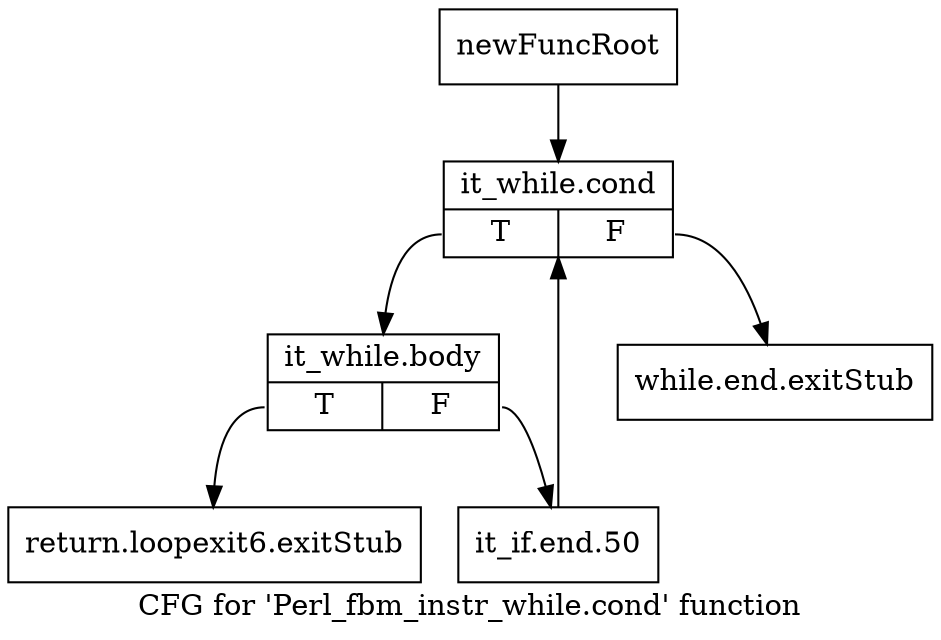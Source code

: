 digraph "CFG for 'Perl_fbm_instr_while.cond' function" {
	label="CFG for 'Perl_fbm_instr_while.cond' function";

	Node0x580ca00 [shape=record,label="{newFuncRoot}"];
	Node0x580ca00 -> Node0x580caf0;
	Node0x580ca50 [shape=record,label="{while.end.exitStub}"];
	Node0x580caa0 [shape=record,label="{return.loopexit6.exitStub}"];
	Node0x580caf0 [shape=record,label="{it_while.cond|{<s0>T|<s1>F}}"];
	Node0x580caf0:s0 -> Node0x580cb40;
	Node0x580caf0:s1 -> Node0x580ca50;
	Node0x580cb40 [shape=record,label="{it_while.body|{<s0>T|<s1>F}}"];
	Node0x580cb40:s0 -> Node0x580caa0;
	Node0x580cb40:s1 -> Node0x580cb90;
	Node0x580cb90 [shape=record,label="{it_if.end.50}"];
	Node0x580cb90 -> Node0x580caf0;
}
